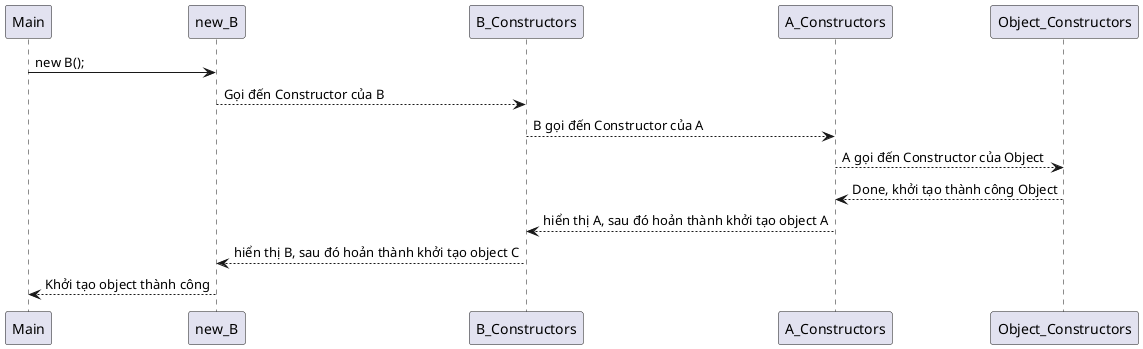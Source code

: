 @startuml
Main -> new_B: new B();
new_B --> B_Constructors: Gọi đến Constructor của B
B_Constructors --> A_Constructors: B gọi đến Constructor của A
A_Constructors --> Object_Constructors: A gọi đến Constructor của Object
Object_Constructors --> A_Constructors: Done, khởi tạo thành công Object
A_Constructors --> B_Constructors: hiển thị A, sau đó hoản thành khởi tạo object A
B_Constructors --> new_B: hiển thị B, sau đó hoản thành khởi tạo object C
new_B --> Main: Khởi tạo object thành công

@enduml